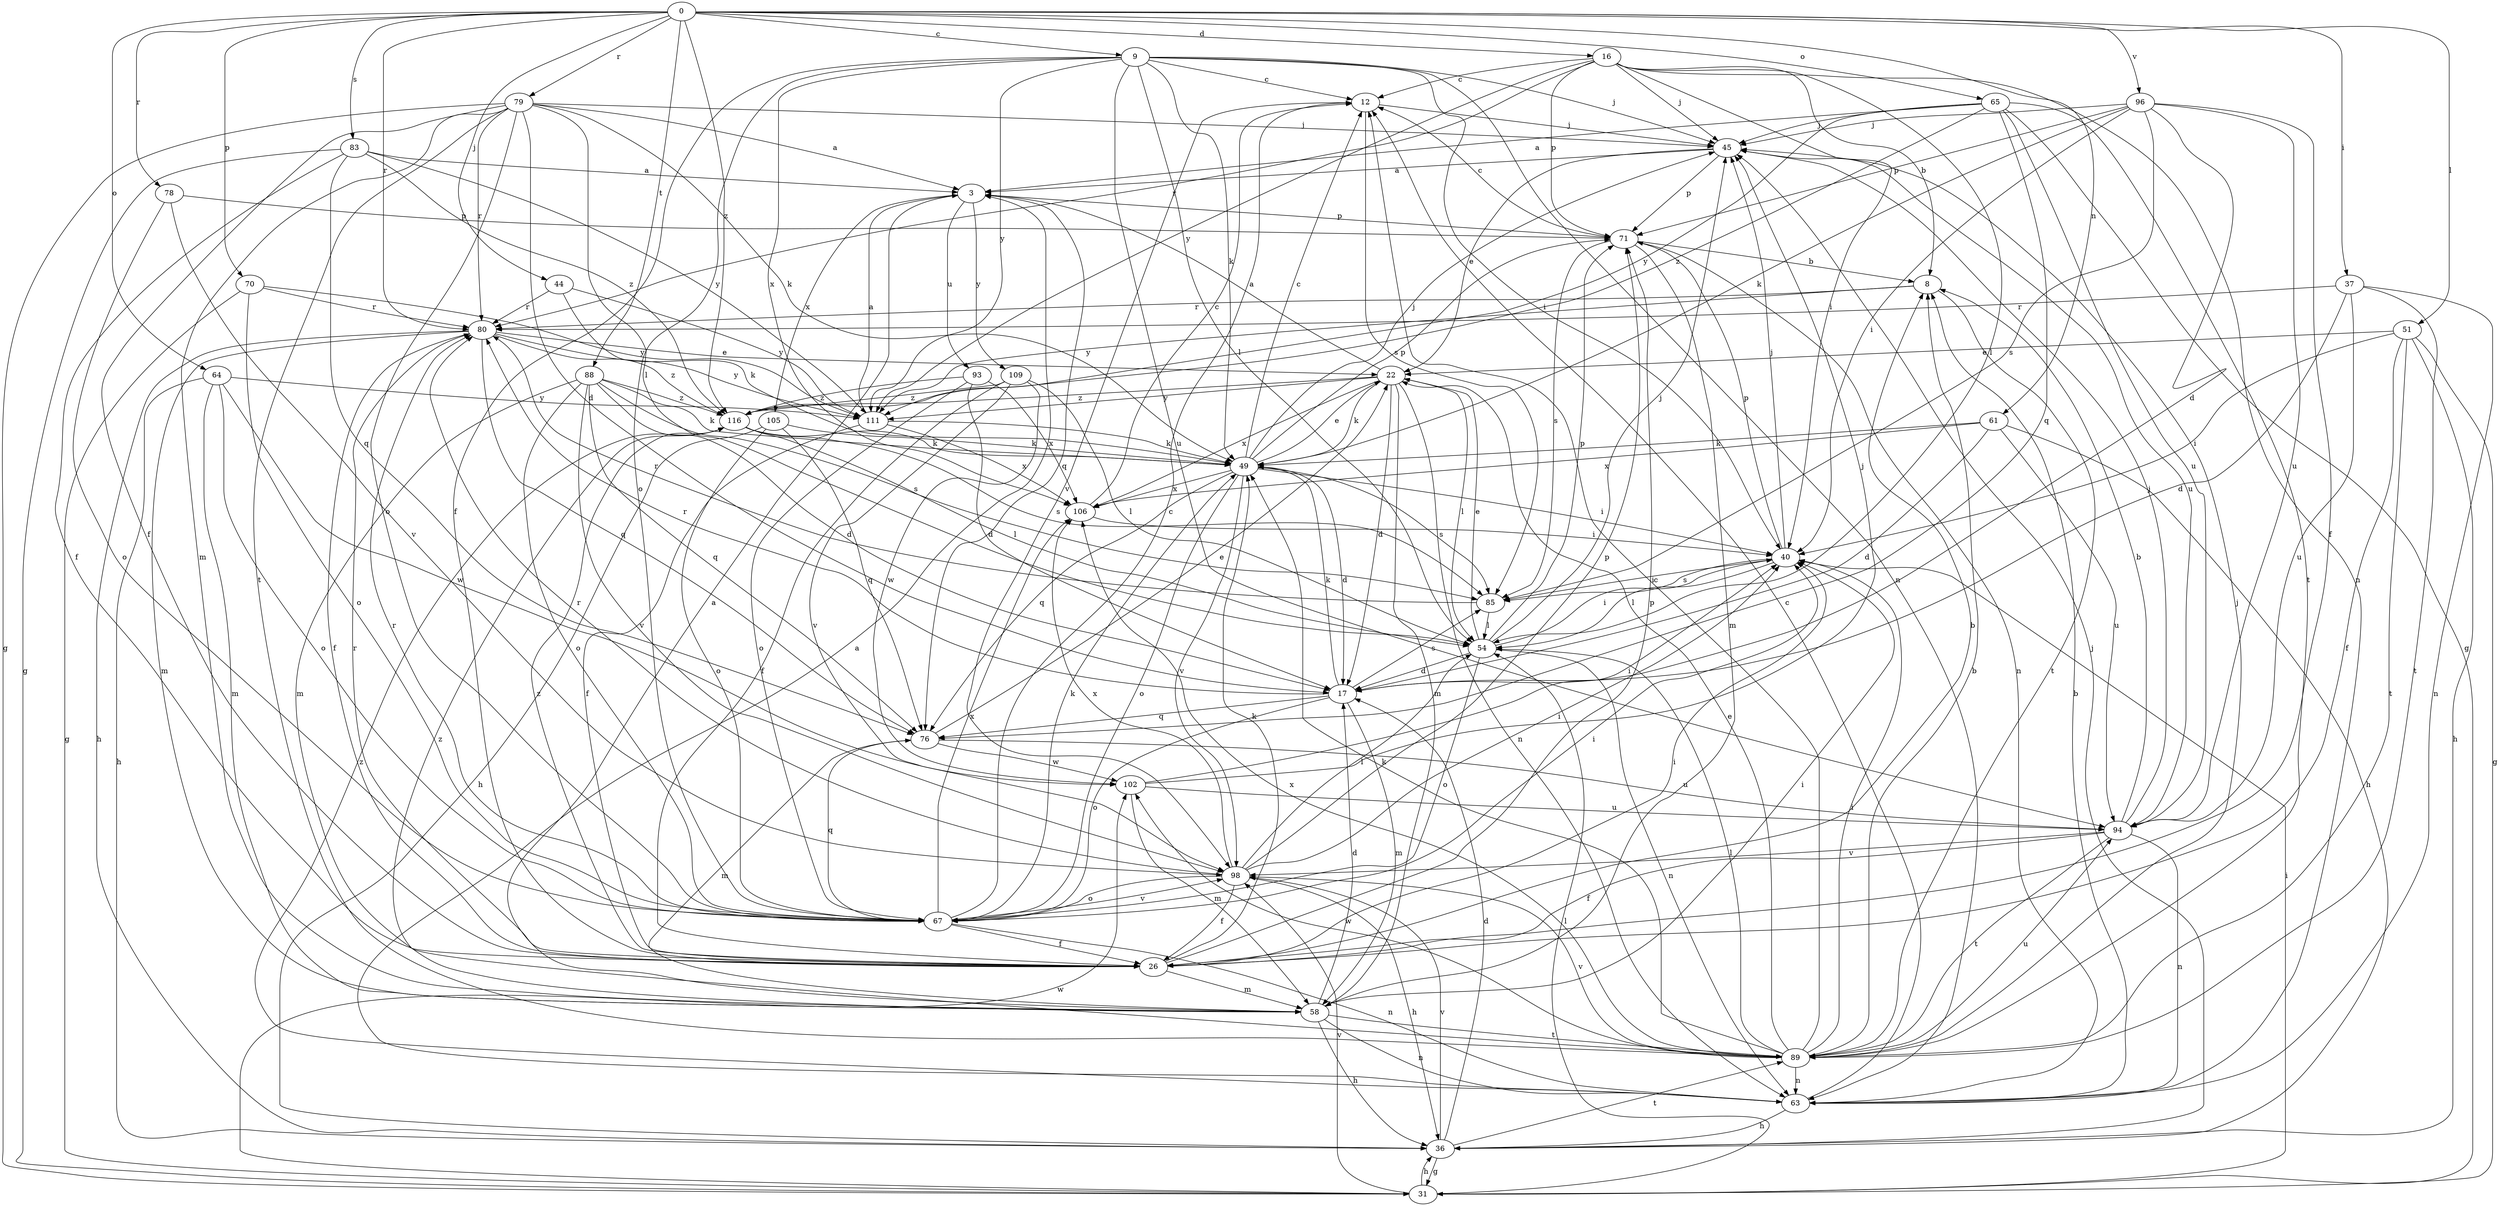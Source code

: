strict digraph  {
0;
3;
8;
9;
12;
16;
17;
22;
26;
31;
36;
37;
40;
44;
45;
49;
51;
54;
58;
61;
63;
64;
65;
67;
70;
71;
76;
78;
79;
80;
83;
85;
88;
89;
93;
94;
96;
98;
102;
105;
106;
109;
111;
116;
0 -> 9  [label=c];
0 -> 16  [label=d];
0 -> 37  [label=i];
0 -> 44  [label=j];
0 -> 51  [label=l];
0 -> 61  [label=n];
0 -> 64  [label=o];
0 -> 65  [label=o];
0 -> 70  [label=p];
0 -> 78  [label=r];
0 -> 79  [label=r];
0 -> 80  [label=r];
0 -> 83  [label=s];
0 -> 88  [label=t];
0 -> 96  [label=v];
0 -> 116  [label=z];
3 -> 71  [label=p];
3 -> 76  [label=q];
3 -> 93  [label=u];
3 -> 105  [label=x];
3 -> 109  [label=y];
8 -> 80  [label=r];
8 -> 89  [label=t];
8 -> 111  [label=y];
9 -> 12  [label=c];
9 -> 26  [label=f];
9 -> 40  [label=i];
9 -> 45  [label=j];
9 -> 49  [label=k];
9 -> 54  [label=l];
9 -> 63  [label=n];
9 -> 67  [label=o];
9 -> 94  [label=u];
9 -> 106  [label=x];
9 -> 111  [label=y];
12 -> 45  [label=j];
12 -> 85  [label=s];
12 -> 98  [label=v];
16 -> 8  [label=b];
16 -> 12  [label=c];
16 -> 40  [label=i];
16 -> 45  [label=j];
16 -> 54  [label=l];
16 -> 63  [label=n];
16 -> 71  [label=p];
16 -> 80  [label=r];
16 -> 111  [label=y];
17 -> 49  [label=k];
17 -> 58  [label=m];
17 -> 67  [label=o];
17 -> 76  [label=q];
17 -> 80  [label=r];
17 -> 85  [label=s];
22 -> 3  [label=a];
22 -> 17  [label=d];
22 -> 49  [label=k];
22 -> 54  [label=l];
22 -> 58  [label=m];
22 -> 63  [label=n];
22 -> 106  [label=x];
22 -> 111  [label=y];
22 -> 116  [label=z];
26 -> 8  [label=b];
26 -> 40  [label=i];
26 -> 49  [label=k];
26 -> 58  [label=m];
26 -> 71  [label=p];
26 -> 80  [label=r];
26 -> 116  [label=z];
31 -> 36  [label=h];
31 -> 40  [label=i];
31 -> 54  [label=l];
31 -> 98  [label=v];
31 -> 102  [label=w];
36 -> 17  [label=d];
36 -> 31  [label=g];
36 -> 45  [label=j];
36 -> 89  [label=t];
36 -> 98  [label=v];
37 -> 17  [label=d];
37 -> 63  [label=n];
37 -> 80  [label=r];
37 -> 89  [label=t];
37 -> 94  [label=u];
40 -> 45  [label=j];
40 -> 54  [label=l];
40 -> 71  [label=p];
40 -> 85  [label=s];
44 -> 49  [label=k];
44 -> 80  [label=r];
44 -> 111  [label=y];
45 -> 3  [label=a];
45 -> 22  [label=e];
45 -> 71  [label=p];
45 -> 94  [label=u];
49 -> 12  [label=c];
49 -> 17  [label=d];
49 -> 22  [label=e];
49 -> 40  [label=i];
49 -> 45  [label=j];
49 -> 67  [label=o];
49 -> 71  [label=p];
49 -> 76  [label=q];
49 -> 85  [label=s];
49 -> 98  [label=v];
49 -> 106  [label=x];
51 -> 22  [label=e];
51 -> 26  [label=f];
51 -> 31  [label=g];
51 -> 36  [label=h];
51 -> 40  [label=i];
51 -> 89  [label=t];
54 -> 17  [label=d];
54 -> 22  [label=e];
54 -> 40  [label=i];
54 -> 45  [label=j];
54 -> 63  [label=n];
54 -> 67  [label=o];
54 -> 71  [label=p];
58 -> 3  [label=a];
58 -> 17  [label=d];
58 -> 36  [label=h];
58 -> 40  [label=i];
58 -> 63  [label=n];
58 -> 89  [label=t];
61 -> 17  [label=d];
61 -> 36  [label=h];
61 -> 49  [label=k];
61 -> 94  [label=u];
61 -> 106  [label=x];
63 -> 3  [label=a];
63 -> 8  [label=b];
63 -> 12  [label=c];
63 -> 36  [label=h];
63 -> 116  [label=z];
64 -> 36  [label=h];
64 -> 58  [label=m];
64 -> 67  [label=o];
64 -> 102  [label=w];
64 -> 111  [label=y];
65 -> 3  [label=a];
65 -> 31  [label=g];
65 -> 45  [label=j];
65 -> 76  [label=q];
65 -> 89  [label=t];
65 -> 94  [label=u];
65 -> 111  [label=y];
65 -> 116  [label=z];
67 -> 12  [label=c];
67 -> 26  [label=f];
67 -> 40  [label=i];
67 -> 49  [label=k];
67 -> 63  [label=n];
67 -> 76  [label=q];
67 -> 80  [label=r];
67 -> 98  [label=v];
67 -> 106  [label=x];
70 -> 31  [label=g];
70 -> 67  [label=o];
70 -> 80  [label=r];
70 -> 111  [label=y];
71 -> 8  [label=b];
71 -> 12  [label=c];
71 -> 58  [label=m];
71 -> 63  [label=n];
71 -> 85  [label=s];
76 -> 22  [label=e];
76 -> 58  [label=m];
76 -> 94  [label=u];
76 -> 102  [label=w];
78 -> 67  [label=o];
78 -> 71  [label=p];
78 -> 98  [label=v];
79 -> 3  [label=a];
79 -> 17  [label=d];
79 -> 26  [label=f];
79 -> 31  [label=g];
79 -> 45  [label=j];
79 -> 49  [label=k];
79 -> 54  [label=l];
79 -> 58  [label=m];
79 -> 67  [label=o];
79 -> 80  [label=r];
79 -> 89  [label=t];
80 -> 22  [label=e];
80 -> 26  [label=f];
80 -> 36  [label=h];
80 -> 58  [label=m];
80 -> 76  [label=q];
80 -> 111  [label=y];
80 -> 116  [label=z];
83 -> 3  [label=a];
83 -> 26  [label=f];
83 -> 31  [label=g];
83 -> 76  [label=q];
83 -> 111  [label=y];
83 -> 116  [label=z];
85 -> 40  [label=i];
85 -> 54  [label=l];
85 -> 80  [label=r];
88 -> 17  [label=d];
88 -> 49  [label=k];
88 -> 58  [label=m];
88 -> 67  [label=o];
88 -> 76  [label=q];
88 -> 85  [label=s];
88 -> 98  [label=v];
88 -> 116  [label=z];
89 -> 8  [label=b];
89 -> 12  [label=c];
89 -> 22  [label=e];
89 -> 40  [label=i];
89 -> 45  [label=j];
89 -> 49  [label=k];
89 -> 54  [label=l];
89 -> 63  [label=n];
89 -> 94  [label=u];
89 -> 98  [label=v];
89 -> 102  [label=w];
89 -> 106  [label=x];
89 -> 116  [label=z];
93 -> 17  [label=d];
93 -> 67  [label=o];
93 -> 106  [label=x];
93 -> 116  [label=z];
94 -> 8  [label=b];
94 -> 26  [label=f];
94 -> 45  [label=j];
94 -> 63  [label=n];
94 -> 89  [label=t];
94 -> 98  [label=v];
96 -> 17  [label=d];
96 -> 26  [label=f];
96 -> 40  [label=i];
96 -> 45  [label=j];
96 -> 49  [label=k];
96 -> 71  [label=p];
96 -> 85  [label=s];
96 -> 94  [label=u];
98 -> 26  [label=f];
98 -> 36  [label=h];
98 -> 40  [label=i];
98 -> 54  [label=l];
98 -> 67  [label=o];
98 -> 71  [label=p];
98 -> 80  [label=r];
98 -> 106  [label=x];
102 -> 40  [label=i];
102 -> 45  [label=j];
102 -> 58  [label=m];
102 -> 94  [label=u];
105 -> 36  [label=h];
105 -> 49  [label=k];
105 -> 67  [label=o];
105 -> 76  [label=q];
106 -> 12  [label=c];
106 -> 40  [label=i];
109 -> 26  [label=f];
109 -> 54  [label=l];
109 -> 98  [label=v];
109 -> 102  [label=w];
109 -> 116  [label=z];
111 -> 3  [label=a];
111 -> 26  [label=f];
111 -> 49  [label=k];
111 -> 106  [label=x];
116 -> 49  [label=k];
116 -> 54  [label=l];
116 -> 85  [label=s];
}
